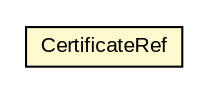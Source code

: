 #!/usr/local/bin/dot
#
# Class diagram 
# Generated by UMLGraph version R5_6-24-gf6e263 (http://www.umlgraph.org/)
#

digraph G {
	edge [fontname="arial",fontsize=10,labelfontname="arial",labelfontsize=10];
	node [fontname="arial",fontsize=10,shape=plaintext];
	nodesep=0.25;
	ranksep=0.5;
	// eu.europa.esig.dss.validation.CertificateRef
	c235807 [label=<<table title="eu.europa.esig.dss.validation.CertificateRef" border="0" cellborder="1" cellspacing="0" cellpadding="2" port="p" bgcolor="lemonChiffon" href="./CertificateRef.html">
		<tr><td><table border="0" cellspacing="0" cellpadding="1">
<tr><td align="center" balign="center"> CertificateRef </td></tr>
		</table></td></tr>
		</table>>, URL="./CertificateRef.html", fontname="arial", fontcolor="black", fontsize=10.0];
}

